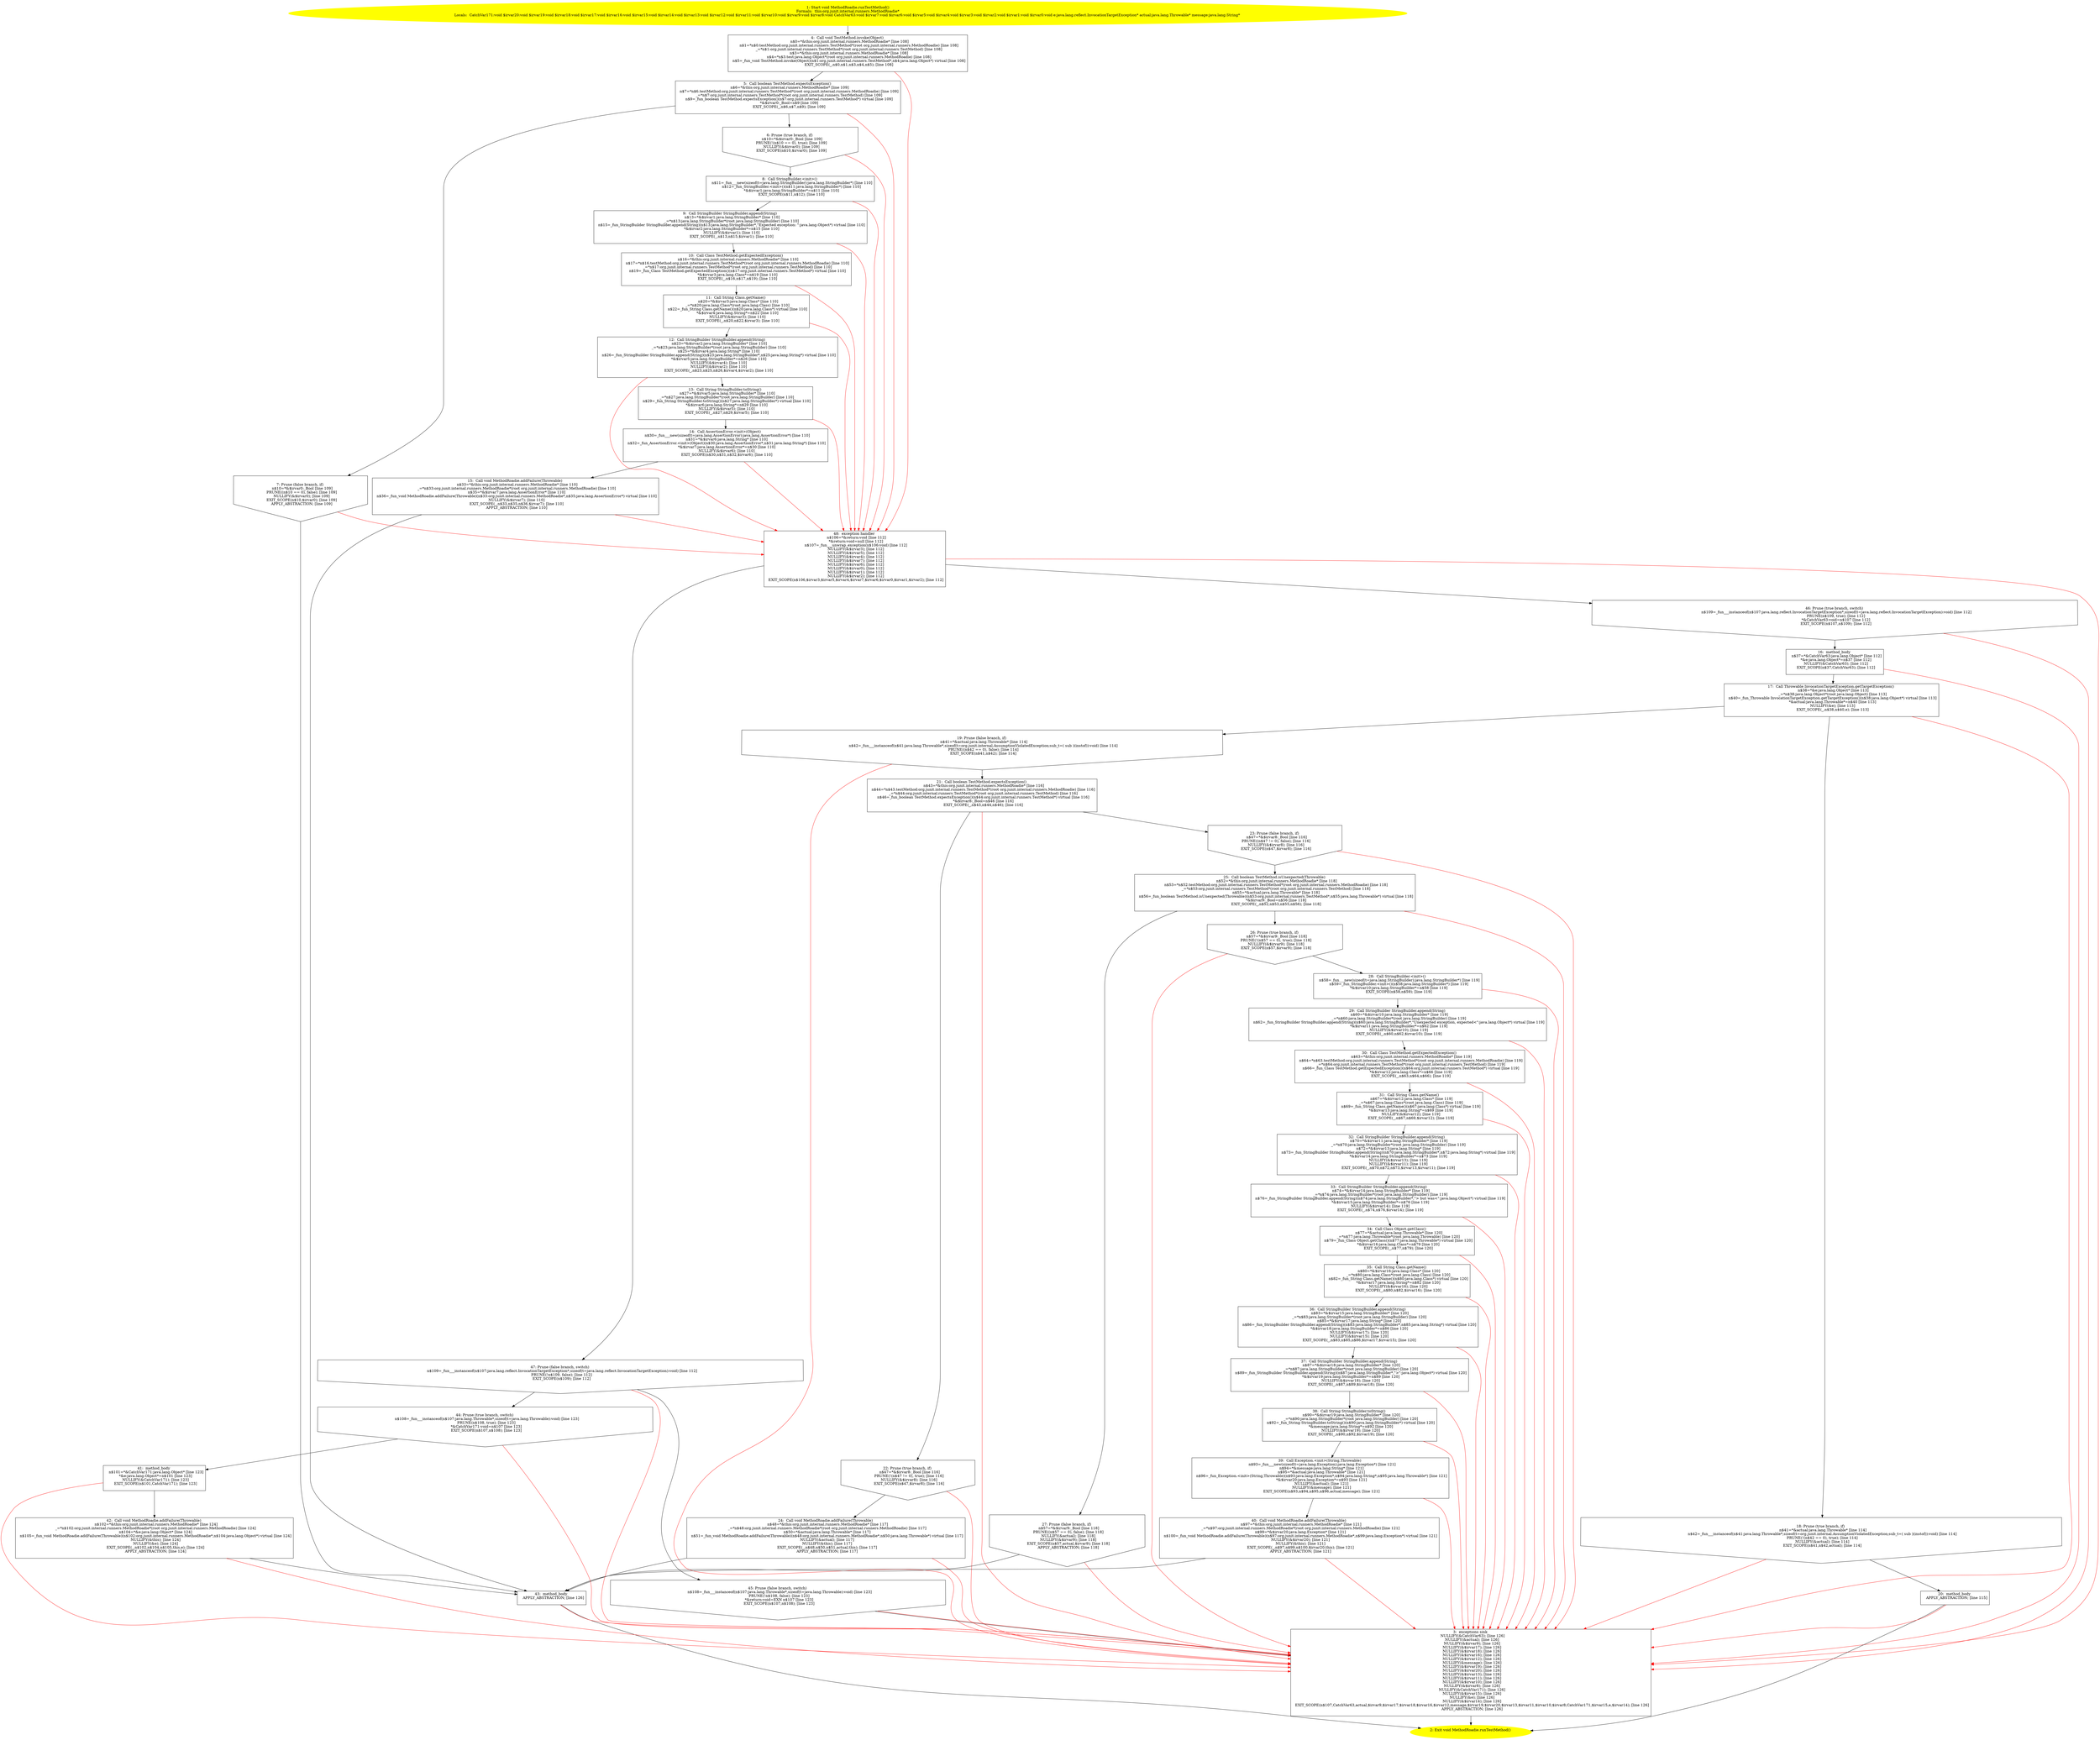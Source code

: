 /* @generated */
digraph cfg {
"org.junit.internal.runners.MethodRoadie.runTestMethod():void.94b6a1172963d8a08d468ac261c253d3_1" [label="1: Start void MethodRoadie.runTestMethod()\nFormals:  this:org.junit.internal.runners.MethodRoadie*\nLocals:  CatchVar171:void $irvar20:void $irvar19:void $irvar18:void $irvar17:void $irvar16:void $irvar15:void $irvar14:void $irvar13:void $irvar12:void $irvar11:void $irvar10:void $irvar9:void $irvar8:void CatchVar63:void $irvar7:void $irvar6:void $irvar5:void $irvar4:void $irvar3:void $irvar2:void $irvar1:void $irvar0:void e:java.lang.reflect.InvocationTargetException* actual:java.lang.Throwable* message:java.lang.String* \n  " color=yellow style=filled]
	

	 "org.junit.internal.runners.MethodRoadie.runTestMethod():void.94b6a1172963d8a08d468ac261c253d3_1" -> "org.junit.internal.runners.MethodRoadie.runTestMethod():void.94b6a1172963d8a08d468ac261c253d3_4" ;
"org.junit.internal.runners.MethodRoadie.runTestMethod():void.94b6a1172963d8a08d468ac261c253d3_2" [label="2: Exit void MethodRoadie.runTestMethod() \n  " color=yellow style=filled]
	

"org.junit.internal.runners.MethodRoadie.runTestMethod():void.94b6a1172963d8a08d468ac261c253d3_3" [label="3:  exceptions sink \n   NULLIFY(&CatchVar63); [line 126]\n  NULLIFY(&actual); [line 126]\n  NULLIFY(&$irvar9); [line 126]\n  NULLIFY(&$irvar17); [line 126]\n  NULLIFY(&$irvar18); [line 126]\n  NULLIFY(&$irvar16); [line 126]\n  NULLIFY(&$irvar12); [line 126]\n  NULLIFY(&message); [line 126]\n  NULLIFY(&$irvar19); [line 126]\n  NULLIFY(&$irvar20); [line 126]\n  NULLIFY(&$irvar13); [line 126]\n  NULLIFY(&$irvar11); [line 126]\n  NULLIFY(&$irvar10); [line 126]\n  NULLIFY(&$irvar8); [line 126]\n  NULLIFY(&CatchVar171); [line 126]\n  NULLIFY(&$irvar15); [line 126]\n  NULLIFY(&e); [line 126]\n  NULLIFY(&$irvar14); [line 126]\n  EXIT_SCOPE(n$107,CatchVar63,actual,$irvar9,$irvar17,$irvar18,$irvar16,$irvar12,message,$irvar19,$irvar20,$irvar13,$irvar11,$irvar10,$irvar8,CatchVar171,$irvar15,e,$irvar14); [line 126]\n  APPLY_ABSTRACTION; [line 126]\n " shape="box"]
	

	 "org.junit.internal.runners.MethodRoadie.runTestMethod():void.94b6a1172963d8a08d468ac261c253d3_3" -> "org.junit.internal.runners.MethodRoadie.runTestMethod():void.94b6a1172963d8a08d468ac261c253d3_2" ;
"org.junit.internal.runners.MethodRoadie.runTestMethod():void.94b6a1172963d8a08d468ac261c253d3_4" [label="4:  Call void TestMethod.invoke(Object) \n   n$0=*&this:org.junit.internal.runners.MethodRoadie* [line 108]\n  n$1=*n$0.testMethod:org.junit.internal.runners.TestMethod*(root org.junit.internal.runners.MethodRoadie) [line 108]\n  _=*n$1:org.junit.internal.runners.TestMethod*(root org.junit.internal.runners.TestMethod) [line 108]\n  n$3=*&this:org.junit.internal.runners.MethodRoadie* [line 108]\n  n$4=*n$3.test:java.lang.Object*(root org.junit.internal.runners.MethodRoadie) [line 108]\n  n$5=_fun_void TestMethod.invoke(Object)(n$1:org.junit.internal.runners.TestMethod*,n$4:java.lang.Object*) virtual [line 108]\n  EXIT_SCOPE(_,n$0,n$1,n$3,n$4,n$5); [line 108]\n " shape="box"]
	

	 "org.junit.internal.runners.MethodRoadie.runTestMethod():void.94b6a1172963d8a08d468ac261c253d3_4" -> "org.junit.internal.runners.MethodRoadie.runTestMethod():void.94b6a1172963d8a08d468ac261c253d3_5" ;
	 "org.junit.internal.runners.MethodRoadie.runTestMethod():void.94b6a1172963d8a08d468ac261c253d3_4" -> "org.junit.internal.runners.MethodRoadie.runTestMethod():void.94b6a1172963d8a08d468ac261c253d3_48" [color="red" ];
"org.junit.internal.runners.MethodRoadie.runTestMethod():void.94b6a1172963d8a08d468ac261c253d3_5" [label="5:  Call boolean TestMethod.expectsException() \n   n$6=*&this:org.junit.internal.runners.MethodRoadie* [line 109]\n  n$7=*n$6.testMethod:org.junit.internal.runners.TestMethod*(root org.junit.internal.runners.MethodRoadie) [line 109]\n  _=*n$7:org.junit.internal.runners.TestMethod*(root org.junit.internal.runners.TestMethod) [line 109]\n  n$9=_fun_boolean TestMethod.expectsException()(n$7:org.junit.internal.runners.TestMethod*) virtual [line 109]\n  *&$irvar0:_Bool=n$9 [line 109]\n  EXIT_SCOPE(_,n$6,n$7,n$9); [line 109]\n " shape="box"]
	

	 "org.junit.internal.runners.MethodRoadie.runTestMethod():void.94b6a1172963d8a08d468ac261c253d3_5" -> "org.junit.internal.runners.MethodRoadie.runTestMethod():void.94b6a1172963d8a08d468ac261c253d3_6" ;
	 "org.junit.internal.runners.MethodRoadie.runTestMethod():void.94b6a1172963d8a08d468ac261c253d3_5" -> "org.junit.internal.runners.MethodRoadie.runTestMethod():void.94b6a1172963d8a08d468ac261c253d3_7" ;
	 "org.junit.internal.runners.MethodRoadie.runTestMethod():void.94b6a1172963d8a08d468ac261c253d3_5" -> "org.junit.internal.runners.MethodRoadie.runTestMethod():void.94b6a1172963d8a08d468ac261c253d3_48" [color="red" ];
"org.junit.internal.runners.MethodRoadie.runTestMethod():void.94b6a1172963d8a08d468ac261c253d3_6" [label="6: Prune (true branch, if) \n   n$10=*&$irvar0:_Bool [line 109]\n  PRUNE(!(n$10 == 0), true); [line 109]\n  NULLIFY(&$irvar0); [line 109]\n  EXIT_SCOPE(n$10,$irvar0); [line 109]\n " shape="invhouse"]
	

	 "org.junit.internal.runners.MethodRoadie.runTestMethod():void.94b6a1172963d8a08d468ac261c253d3_6" -> "org.junit.internal.runners.MethodRoadie.runTestMethod():void.94b6a1172963d8a08d468ac261c253d3_8" ;
	 "org.junit.internal.runners.MethodRoadie.runTestMethod():void.94b6a1172963d8a08d468ac261c253d3_6" -> "org.junit.internal.runners.MethodRoadie.runTestMethod():void.94b6a1172963d8a08d468ac261c253d3_48" [color="red" ];
"org.junit.internal.runners.MethodRoadie.runTestMethod():void.94b6a1172963d8a08d468ac261c253d3_7" [label="7: Prune (false branch, if) \n   n$10=*&$irvar0:_Bool [line 109]\n  PRUNE((n$10 == 0), false); [line 109]\n  NULLIFY(&$irvar0); [line 109]\n  EXIT_SCOPE(n$10,$irvar0); [line 109]\n  APPLY_ABSTRACTION; [line 109]\n " shape="invhouse"]
	

	 "org.junit.internal.runners.MethodRoadie.runTestMethod():void.94b6a1172963d8a08d468ac261c253d3_7" -> "org.junit.internal.runners.MethodRoadie.runTestMethod():void.94b6a1172963d8a08d468ac261c253d3_43" ;
	 "org.junit.internal.runners.MethodRoadie.runTestMethod():void.94b6a1172963d8a08d468ac261c253d3_7" -> "org.junit.internal.runners.MethodRoadie.runTestMethod():void.94b6a1172963d8a08d468ac261c253d3_48" [color="red" ];
"org.junit.internal.runners.MethodRoadie.runTestMethod():void.94b6a1172963d8a08d468ac261c253d3_8" [label="8:  Call StringBuilder.<init>() \n   n$11=_fun___new(sizeof(t=java.lang.StringBuilder):java.lang.StringBuilder*) [line 110]\n  n$12=_fun_StringBuilder.<init>()(n$11:java.lang.StringBuilder*) [line 110]\n  *&$irvar1:java.lang.StringBuilder*=n$11 [line 110]\n  EXIT_SCOPE(n$11,n$12); [line 110]\n " shape="box"]
	

	 "org.junit.internal.runners.MethodRoadie.runTestMethod():void.94b6a1172963d8a08d468ac261c253d3_8" -> "org.junit.internal.runners.MethodRoadie.runTestMethod():void.94b6a1172963d8a08d468ac261c253d3_9" ;
	 "org.junit.internal.runners.MethodRoadie.runTestMethod():void.94b6a1172963d8a08d468ac261c253d3_8" -> "org.junit.internal.runners.MethodRoadie.runTestMethod():void.94b6a1172963d8a08d468ac261c253d3_48" [color="red" ];
"org.junit.internal.runners.MethodRoadie.runTestMethod():void.94b6a1172963d8a08d468ac261c253d3_9" [label="9:  Call StringBuilder StringBuilder.append(String) \n   n$13=*&$irvar1:java.lang.StringBuilder* [line 110]\n  _=*n$13:java.lang.StringBuilder*(root java.lang.StringBuilder) [line 110]\n  n$15=_fun_StringBuilder StringBuilder.append(String)(n$13:java.lang.StringBuilder*,\"Expected exception: \":java.lang.Object*) virtual [line 110]\n  *&$irvar2:java.lang.StringBuilder*=n$15 [line 110]\n  NULLIFY(&$irvar1); [line 110]\n  EXIT_SCOPE(_,n$13,n$15,$irvar1); [line 110]\n " shape="box"]
	

	 "org.junit.internal.runners.MethodRoadie.runTestMethod():void.94b6a1172963d8a08d468ac261c253d3_9" -> "org.junit.internal.runners.MethodRoadie.runTestMethod():void.94b6a1172963d8a08d468ac261c253d3_10" ;
	 "org.junit.internal.runners.MethodRoadie.runTestMethod():void.94b6a1172963d8a08d468ac261c253d3_9" -> "org.junit.internal.runners.MethodRoadie.runTestMethod():void.94b6a1172963d8a08d468ac261c253d3_48" [color="red" ];
"org.junit.internal.runners.MethodRoadie.runTestMethod():void.94b6a1172963d8a08d468ac261c253d3_10" [label="10:  Call Class TestMethod.getExpectedException() \n   n$16=*&this:org.junit.internal.runners.MethodRoadie* [line 110]\n  n$17=*n$16.testMethod:org.junit.internal.runners.TestMethod*(root org.junit.internal.runners.MethodRoadie) [line 110]\n  _=*n$17:org.junit.internal.runners.TestMethod*(root org.junit.internal.runners.TestMethod) [line 110]\n  n$19=_fun_Class TestMethod.getExpectedException()(n$17:org.junit.internal.runners.TestMethod*) virtual [line 110]\n  *&$irvar3:java.lang.Class*=n$19 [line 110]\n  EXIT_SCOPE(_,n$16,n$17,n$19); [line 110]\n " shape="box"]
	

	 "org.junit.internal.runners.MethodRoadie.runTestMethod():void.94b6a1172963d8a08d468ac261c253d3_10" -> "org.junit.internal.runners.MethodRoadie.runTestMethod():void.94b6a1172963d8a08d468ac261c253d3_11" ;
	 "org.junit.internal.runners.MethodRoadie.runTestMethod():void.94b6a1172963d8a08d468ac261c253d3_10" -> "org.junit.internal.runners.MethodRoadie.runTestMethod():void.94b6a1172963d8a08d468ac261c253d3_48" [color="red" ];
"org.junit.internal.runners.MethodRoadie.runTestMethod():void.94b6a1172963d8a08d468ac261c253d3_11" [label="11:  Call String Class.getName() \n   n$20=*&$irvar3:java.lang.Class* [line 110]\n  _=*n$20:java.lang.Class*(root java.lang.Class) [line 110]\n  n$22=_fun_String Class.getName()(n$20:java.lang.Class*) virtual [line 110]\n  *&$irvar4:java.lang.String*=n$22 [line 110]\n  NULLIFY(&$irvar3); [line 110]\n  EXIT_SCOPE(_,n$20,n$22,$irvar3); [line 110]\n " shape="box"]
	

	 "org.junit.internal.runners.MethodRoadie.runTestMethod():void.94b6a1172963d8a08d468ac261c253d3_11" -> "org.junit.internal.runners.MethodRoadie.runTestMethod():void.94b6a1172963d8a08d468ac261c253d3_12" ;
	 "org.junit.internal.runners.MethodRoadie.runTestMethod():void.94b6a1172963d8a08d468ac261c253d3_11" -> "org.junit.internal.runners.MethodRoadie.runTestMethod():void.94b6a1172963d8a08d468ac261c253d3_48" [color="red" ];
"org.junit.internal.runners.MethodRoadie.runTestMethod():void.94b6a1172963d8a08d468ac261c253d3_12" [label="12:  Call StringBuilder StringBuilder.append(String) \n   n$23=*&$irvar2:java.lang.StringBuilder* [line 110]\n  _=*n$23:java.lang.StringBuilder*(root java.lang.StringBuilder) [line 110]\n  n$25=*&$irvar4:java.lang.String* [line 110]\n  n$26=_fun_StringBuilder StringBuilder.append(String)(n$23:java.lang.StringBuilder*,n$25:java.lang.String*) virtual [line 110]\n  *&$irvar5:java.lang.StringBuilder*=n$26 [line 110]\n  NULLIFY(&$irvar4); [line 110]\n  NULLIFY(&$irvar2); [line 110]\n  EXIT_SCOPE(_,n$23,n$25,n$26,$irvar4,$irvar2); [line 110]\n " shape="box"]
	

	 "org.junit.internal.runners.MethodRoadie.runTestMethod():void.94b6a1172963d8a08d468ac261c253d3_12" -> "org.junit.internal.runners.MethodRoadie.runTestMethod():void.94b6a1172963d8a08d468ac261c253d3_13" ;
	 "org.junit.internal.runners.MethodRoadie.runTestMethod():void.94b6a1172963d8a08d468ac261c253d3_12" -> "org.junit.internal.runners.MethodRoadie.runTestMethod():void.94b6a1172963d8a08d468ac261c253d3_48" [color="red" ];
"org.junit.internal.runners.MethodRoadie.runTestMethod():void.94b6a1172963d8a08d468ac261c253d3_13" [label="13:  Call String StringBuilder.toString() \n   n$27=*&$irvar5:java.lang.StringBuilder* [line 110]\n  _=*n$27:java.lang.StringBuilder*(root java.lang.StringBuilder) [line 110]\n  n$29=_fun_String StringBuilder.toString()(n$27:java.lang.StringBuilder*) virtual [line 110]\n  *&$irvar6:java.lang.String*=n$29 [line 110]\n  NULLIFY(&$irvar5); [line 110]\n  EXIT_SCOPE(_,n$27,n$29,$irvar5); [line 110]\n " shape="box"]
	

	 "org.junit.internal.runners.MethodRoadie.runTestMethod():void.94b6a1172963d8a08d468ac261c253d3_13" -> "org.junit.internal.runners.MethodRoadie.runTestMethod():void.94b6a1172963d8a08d468ac261c253d3_14" ;
	 "org.junit.internal.runners.MethodRoadie.runTestMethod():void.94b6a1172963d8a08d468ac261c253d3_13" -> "org.junit.internal.runners.MethodRoadie.runTestMethod():void.94b6a1172963d8a08d468ac261c253d3_48" [color="red" ];
"org.junit.internal.runners.MethodRoadie.runTestMethod():void.94b6a1172963d8a08d468ac261c253d3_14" [label="14:  Call AssertionError.<init>(Object) \n   n$30=_fun___new(sizeof(t=java.lang.AssertionError):java.lang.AssertionError*) [line 110]\n  n$31=*&$irvar6:java.lang.String* [line 110]\n  n$32=_fun_AssertionError.<init>(Object)(n$30:java.lang.AssertionError*,n$31:java.lang.String*) [line 110]\n  *&$irvar7:java.lang.AssertionError*=n$30 [line 110]\n  NULLIFY(&$irvar6); [line 110]\n  EXIT_SCOPE(n$30,n$31,n$32,$irvar6); [line 110]\n " shape="box"]
	

	 "org.junit.internal.runners.MethodRoadie.runTestMethod():void.94b6a1172963d8a08d468ac261c253d3_14" -> "org.junit.internal.runners.MethodRoadie.runTestMethod():void.94b6a1172963d8a08d468ac261c253d3_15" ;
	 "org.junit.internal.runners.MethodRoadie.runTestMethod():void.94b6a1172963d8a08d468ac261c253d3_14" -> "org.junit.internal.runners.MethodRoadie.runTestMethod():void.94b6a1172963d8a08d468ac261c253d3_48" [color="red" ];
"org.junit.internal.runners.MethodRoadie.runTestMethod():void.94b6a1172963d8a08d468ac261c253d3_15" [label="15:  Call void MethodRoadie.addFailure(Throwable) \n   n$33=*&this:org.junit.internal.runners.MethodRoadie* [line 110]\n  _=*n$33:org.junit.internal.runners.MethodRoadie*(root org.junit.internal.runners.MethodRoadie) [line 110]\n  n$35=*&$irvar7:java.lang.AssertionError* [line 110]\n  n$36=_fun_void MethodRoadie.addFailure(Throwable)(n$33:org.junit.internal.runners.MethodRoadie*,n$35:java.lang.AssertionError*) virtual [line 110]\n  NULLIFY(&$irvar7); [line 110]\n  EXIT_SCOPE(_,n$33,n$35,n$36,$irvar7); [line 110]\n  APPLY_ABSTRACTION; [line 110]\n " shape="box"]
	

	 "org.junit.internal.runners.MethodRoadie.runTestMethod():void.94b6a1172963d8a08d468ac261c253d3_15" -> "org.junit.internal.runners.MethodRoadie.runTestMethod():void.94b6a1172963d8a08d468ac261c253d3_43" ;
	 "org.junit.internal.runners.MethodRoadie.runTestMethod():void.94b6a1172963d8a08d468ac261c253d3_15" -> "org.junit.internal.runners.MethodRoadie.runTestMethod():void.94b6a1172963d8a08d468ac261c253d3_48" [color="red" ];
"org.junit.internal.runners.MethodRoadie.runTestMethod():void.94b6a1172963d8a08d468ac261c253d3_16" [label="16:  method_body \n   n$37=*&CatchVar63:java.lang.Object* [line 112]\n  *&e:java.lang.Object*=n$37 [line 112]\n  NULLIFY(&CatchVar63); [line 112]\n  EXIT_SCOPE(n$37,CatchVar63); [line 112]\n " shape="box"]
	

	 "org.junit.internal.runners.MethodRoadie.runTestMethod():void.94b6a1172963d8a08d468ac261c253d3_16" -> "org.junit.internal.runners.MethodRoadie.runTestMethod():void.94b6a1172963d8a08d468ac261c253d3_17" ;
	 "org.junit.internal.runners.MethodRoadie.runTestMethod():void.94b6a1172963d8a08d468ac261c253d3_16" -> "org.junit.internal.runners.MethodRoadie.runTestMethod():void.94b6a1172963d8a08d468ac261c253d3_3" [color="red" ];
"org.junit.internal.runners.MethodRoadie.runTestMethod():void.94b6a1172963d8a08d468ac261c253d3_17" [label="17:  Call Throwable InvocationTargetException.getTargetException() \n   n$38=*&e:java.lang.Object* [line 113]\n  _=*n$38:java.lang.Object*(root java.lang.Object) [line 113]\n  n$40=_fun_Throwable InvocationTargetException.getTargetException()(n$38:java.lang.Object*) virtual [line 113]\n  *&actual:java.lang.Throwable*=n$40 [line 113]\n  NULLIFY(&e); [line 113]\n  EXIT_SCOPE(_,n$38,n$40,e); [line 113]\n " shape="box"]
	

	 "org.junit.internal.runners.MethodRoadie.runTestMethod():void.94b6a1172963d8a08d468ac261c253d3_17" -> "org.junit.internal.runners.MethodRoadie.runTestMethod():void.94b6a1172963d8a08d468ac261c253d3_18" ;
	 "org.junit.internal.runners.MethodRoadie.runTestMethod():void.94b6a1172963d8a08d468ac261c253d3_17" -> "org.junit.internal.runners.MethodRoadie.runTestMethod():void.94b6a1172963d8a08d468ac261c253d3_19" ;
	 "org.junit.internal.runners.MethodRoadie.runTestMethod():void.94b6a1172963d8a08d468ac261c253d3_17" -> "org.junit.internal.runners.MethodRoadie.runTestMethod():void.94b6a1172963d8a08d468ac261c253d3_3" [color="red" ];
"org.junit.internal.runners.MethodRoadie.runTestMethod():void.94b6a1172963d8a08d468ac261c253d3_18" [label="18: Prune (true branch, if) \n   n$41=*&actual:java.lang.Throwable* [line 114]\n  n$42=_fun___instanceof(n$41:java.lang.Throwable*,sizeof(t=org.junit.internal.AssumptionViolatedException;sub_t=( sub )(instof)):void) [line 114]\n  PRUNE(!(n$42 == 0), true); [line 114]\n  NULLIFY(&actual); [line 114]\n  EXIT_SCOPE(n$41,n$42,actual); [line 114]\n " shape="invhouse"]
	

	 "org.junit.internal.runners.MethodRoadie.runTestMethod():void.94b6a1172963d8a08d468ac261c253d3_18" -> "org.junit.internal.runners.MethodRoadie.runTestMethod():void.94b6a1172963d8a08d468ac261c253d3_20" ;
	 "org.junit.internal.runners.MethodRoadie.runTestMethod():void.94b6a1172963d8a08d468ac261c253d3_18" -> "org.junit.internal.runners.MethodRoadie.runTestMethod():void.94b6a1172963d8a08d468ac261c253d3_3" [color="red" ];
"org.junit.internal.runners.MethodRoadie.runTestMethod():void.94b6a1172963d8a08d468ac261c253d3_19" [label="19: Prune (false branch, if) \n   n$41=*&actual:java.lang.Throwable* [line 114]\n  n$42=_fun___instanceof(n$41:java.lang.Throwable*,sizeof(t=org.junit.internal.AssumptionViolatedException;sub_t=( sub )(instof)):void) [line 114]\n  PRUNE((n$42 == 0), false); [line 114]\n  EXIT_SCOPE(n$41,n$42); [line 114]\n " shape="invhouse"]
	

	 "org.junit.internal.runners.MethodRoadie.runTestMethod():void.94b6a1172963d8a08d468ac261c253d3_19" -> "org.junit.internal.runners.MethodRoadie.runTestMethod():void.94b6a1172963d8a08d468ac261c253d3_21" ;
	 "org.junit.internal.runners.MethodRoadie.runTestMethod():void.94b6a1172963d8a08d468ac261c253d3_19" -> "org.junit.internal.runners.MethodRoadie.runTestMethod():void.94b6a1172963d8a08d468ac261c253d3_3" [color="red" ];
"org.junit.internal.runners.MethodRoadie.runTestMethod():void.94b6a1172963d8a08d468ac261c253d3_20" [label="20:  method_body \n   APPLY_ABSTRACTION; [line 115]\n " shape="box"]
	

	 "org.junit.internal.runners.MethodRoadie.runTestMethod():void.94b6a1172963d8a08d468ac261c253d3_20" -> "org.junit.internal.runners.MethodRoadie.runTestMethod():void.94b6a1172963d8a08d468ac261c253d3_2" ;
	 "org.junit.internal.runners.MethodRoadie.runTestMethod():void.94b6a1172963d8a08d468ac261c253d3_20" -> "org.junit.internal.runners.MethodRoadie.runTestMethod():void.94b6a1172963d8a08d468ac261c253d3_3" [color="red" ];
"org.junit.internal.runners.MethodRoadie.runTestMethod():void.94b6a1172963d8a08d468ac261c253d3_21" [label="21:  Call boolean TestMethod.expectsException() \n   n$43=*&this:org.junit.internal.runners.MethodRoadie* [line 116]\n  n$44=*n$43.testMethod:org.junit.internal.runners.TestMethod*(root org.junit.internal.runners.MethodRoadie) [line 116]\n  _=*n$44:org.junit.internal.runners.TestMethod*(root org.junit.internal.runners.TestMethod) [line 116]\n  n$46=_fun_boolean TestMethod.expectsException()(n$44:org.junit.internal.runners.TestMethod*) virtual [line 116]\n  *&$irvar8:_Bool=n$46 [line 116]\n  EXIT_SCOPE(_,n$43,n$44,n$46); [line 116]\n " shape="box"]
	

	 "org.junit.internal.runners.MethodRoadie.runTestMethod():void.94b6a1172963d8a08d468ac261c253d3_21" -> "org.junit.internal.runners.MethodRoadie.runTestMethod():void.94b6a1172963d8a08d468ac261c253d3_22" ;
	 "org.junit.internal.runners.MethodRoadie.runTestMethod():void.94b6a1172963d8a08d468ac261c253d3_21" -> "org.junit.internal.runners.MethodRoadie.runTestMethod():void.94b6a1172963d8a08d468ac261c253d3_23" ;
	 "org.junit.internal.runners.MethodRoadie.runTestMethod():void.94b6a1172963d8a08d468ac261c253d3_21" -> "org.junit.internal.runners.MethodRoadie.runTestMethod():void.94b6a1172963d8a08d468ac261c253d3_3" [color="red" ];
"org.junit.internal.runners.MethodRoadie.runTestMethod():void.94b6a1172963d8a08d468ac261c253d3_22" [label="22: Prune (true branch, if) \n   n$47=*&$irvar8:_Bool [line 116]\n  PRUNE(!(n$47 != 0), true); [line 116]\n  NULLIFY(&$irvar8); [line 116]\n  EXIT_SCOPE(n$47,$irvar8); [line 116]\n " shape="invhouse"]
	

	 "org.junit.internal.runners.MethodRoadie.runTestMethod():void.94b6a1172963d8a08d468ac261c253d3_22" -> "org.junit.internal.runners.MethodRoadie.runTestMethod():void.94b6a1172963d8a08d468ac261c253d3_24" ;
	 "org.junit.internal.runners.MethodRoadie.runTestMethod():void.94b6a1172963d8a08d468ac261c253d3_22" -> "org.junit.internal.runners.MethodRoadie.runTestMethod():void.94b6a1172963d8a08d468ac261c253d3_3" [color="red" ];
"org.junit.internal.runners.MethodRoadie.runTestMethod():void.94b6a1172963d8a08d468ac261c253d3_23" [label="23: Prune (false branch, if) \n   n$47=*&$irvar8:_Bool [line 116]\n  PRUNE((n$47 != 0), false); [line 116]\n  NULLIFY(&$irvar8); [line 116]\n  EXIT_SCOPE(n$47,$irvar8); [line 116]\n " shape="invhouse"]
	

	 "org.junit.internal.runners.MethodRoadie.runTestMethod():void.94b6a1172963d8a08d468ac261c253d3_23" -> "org.junit.internal.runners.MethodRoadie.runTestMethod():void.94b6a1172963d8a08d468ac261c253d3_25" ;
	 "org.junit.internal.runners.MethodRoadie.runTestMethod():void.94b6a1172963d8a08d468ac261c253d3_23" -> "org.junit.internal.runners.MethodRoadie.runTestMethod():void.94b6a1172963d8a08d468ac261c253d3_3" [color="red" ];
"org.junit.internal.runners.MethodRoadie.runTestMethod():void.94b6a1172963d8a08d468ac261c253d3_24" [label="24:  Call void MethodRoadie.addFailure(Throwable) \n   n$48=*&this:org.junit.internal.runners.MethodRoadie* [line 117]\n  _=*n$48:org.junit.internal.runners.MethodRoadie*(root org.junit.internal.runners.MethodRoadie) [line 117]\n  n$50=*&actual:java.lang.Throwable* [line 117]\n  n$51=_fun_void MethodRoadie.addFailure(Throwable)(n$48:org.junit.internal.runners.MethodRoadie*,n$50:java.lang.Throwable*) virtual [line 117]\n  NULLIFY(&actual); [line 117]\n  NULLIFY(&this); [line 117]\n  EXIT_SCOPE(_,n$48,n$50,n$51,actual,this); [line 117]\n  APPLY_ABSTRACTION; [line 117]\n " shape="box"]
	

	 "org.junit.internal.runners.MethodRoadie.runTestMethod():void.94b6a1172963d8a08d468ac261c253d3_24" -> "org.junit.internal.runners.MethodRoadie.runTestMethod():void.94b6a1172963d8a08d468ac261c253d3_43" ;
	 "org.junit.internal.runners.MethodRoadie.runTestMethod():void.94b6a1172963d8a08d468ac261c253d3_24" -> "org.junit.internal.runners.MethodRoadie.runTestMethod():void.94b6a1172963d8a08d468ac261c253d3_3" [color="red" ];
"org.junit.internal.runners.MethodRoadie.runTestMethod():void.94b6a1172963d8a08d468ac261c253d3_25" [label="25:  Call boolean TestMethod.isUnexpected(Throwable) \n   n$52=*&this:org.junit.internal.runners.MethodRoadie* [line 118]\n  n$53=*n$52.testMethod:org.junit.internal.runners.TestMethod*(root org.junit.internal.runners.MethodRoadie) [line 118]\n  _=*n$53:org.junit.internal.runners.TestMethod*(root org.junit.internal.runners.TestMethod) [line 118]\n  n$55=*&actual:java.lang.Throwable* [line 118]\n  n$56=_fun_boolean TestMethod.isUnexpected(Throwable)(n$53:org.junit.internal.runners.TestMethod*,n$55:java.lang.Throwable*) virtual [line 118]\n  *&$irvar9:_Bool=n$56 [line 118]\n  EXIT_SCOPE(_,n$52,n$53,n$55,n$56); [line 118]\n " shape="box"]
	

	 "org.junit.internal.runners.MethodRoadie.runTestMethod():void.94b6a1172963d8a08d468ac261c253d3_25" -> "org.junit.internal.runners.MethodRoadie.runTestMethod():void.94b6a1172963d8a08d468ac261c253d3_26" ;
	 "org.junit.internal.runners.MethodRoadie.runTestMethod():void.94b6a1172963d8a08d468ac261c253d3_25" -> "org.junit.internal.runners.MethodRoadie.runTestMethod():void.94b6a1172963d8a08d468ac261c253d3_27" ;
	 "org.junit.internal.runners.MethodRoadie.runTestMethod():void.94b6a1172963d8a08d468ac261c253d3_25" -> "org.junit.internal.runners.MethodRoadie.runTestMethod():void.94b6a1172963d8a08d468ac261c253d3_3" [color="red" ];
"org.junit.internal.runners.MethodRoadie.runTestMethod():void.94b6a1172963d8a08d468ac261c253d3_26" [label="26: Prune (true branch, if) \n   n$57=*&$irvar9:_Bool [line 118]\n  PRUNE(!(n$57 == 0), true); [line 118]\n  NULLIFY(&$irvar9); [line 118]\n  EXIT_SCOPE(n$57,$irvar9); [line 118]\n " shape="invhouse"]
	

	 "org.junit.internal.runners.MethodRoadie.runTestMethod():void.94b6a1172963d8a08d468ac261c253d3_26" -> "org.junit.internal.runners.MethodRoadie.runTestMethod():void.94b6a1172963d8a08d468ac261c253d3_28" ;
	 "org.junit.internal.runners.MethodRoadie.runTestMethod():void.94b6a1172963d8a08d468ac261c253d3_26" -> "org.junit.internal.runners.MethodRoadie.runTestMethod():void.94b6a1172963d8a08d468ac261c253d3_3" [color="red" ];
"org.junit.internal.runners.MethodRoadie.runTestMethod():void.94b6a1172963d8a08d468ac261c253d3_27" [label="27: Prune (false branch, if) \n   n$57=*&$irvar9:_Bool [line 118]\n  PRUNE((n$57 == 0), false); [line 118]\n  NULLIFY(&actual); [line 118]\n  NULLIFY(&$irvar9); [line 118]\n  EXIT_SCOPE(n$57,actual,$irvar9); [line 118]\n  APPLY_ABSTRACTION; [line 118]\n " shape="invhouse"]
	

	 "org.junit.internal.runners.MethodRoadie.runTestMethod():void.94b6a1172963d8a08d468ac261c253d3_27" -> "org.junit.internal.runners.MethodRoadie.runTestMethod():void.94b6a1172963d8a08d468ac261c253d3_43" ;
	 "org.junit.internal.runners.MethodRoadie.runTestMethod():void.94b6a1172963d8a08d468ac261c253d3_27" -> "org.junit.internal.runners.MethodRoadie.runTestMethod():void.94b6a1172963d8a08d468ac261c253d3_3" [color="red" ];
"org.junit.internal.runners.MethodRoadie.runTestMethod():void.94b6a1172963d8a08d468ac261c253d3_28" [label="28:  Call StringBuilder.<init>() \n   n$58=_fun___new(sizeof(t=java.lang.StringBuilder):java.lang.StringBuilder*) [line 119]\n  n$59=_fun_StringBuilder.<init>()(n$58:java.lang.StringBuilder*) [line 119]\n  *&$irvar10:java.lang.StringBuilder*=n$58 [line 119]\n  EXIT_SCOPE(n$58,n$59); [line 119]\n " shape="box"]
	

	 "org.junit.internal.runners.MethodRoadie.runTestMethod():void.94b6a1172963d8a08d468ac261c253d3_28" -> "org.junit.internal.runners.MethodRoadie.runTestMethod():void.94b6a1172963d8a08d468ac261c253d3_29" ;
	 "org.junit.internal.runners.MethodRoadie.runTestMethod():void.94b6a1172963d8a08d468ac261c253d3_28" -> "org.junit.internal.runners.MethodRoadie.runTestMethod():void.94b6a1172963d8a08d468ac261c253d3_3" [color="red" ];
"org.junit.internal.runners.MethodRoadie.runTestMethod():void.94b6a1172963d8a08d468ac261c253d3_29" [label="29:  Call StringBuilder StringBuilder.append(String) \n   n$60=*&$irvar10:java.lang.StringBuilder* [line 119]\n  _=*n$60:java.lang.StringBuilder*(root java.lang.StringBuilder) [line 119]\n  n$62=_fun_StringBuilder StringBuilder.append(String)(n$60:java.lang.StringBuilder*,\"Unexpected exception, expected<\":java.lang.Object*) virtual [line 119]\n  *&$irvar11:java.lang.StringBuilder*=n$62 [line 119]\n  NULLIFY(&$irvar10); [line 119]\n  EXIT_SCOPE(_,n$60,n$62,$irvar10); [line 119]\n " shape="box"]
	

	 "org.junit.internal.runners.MethodRoadie.runTestMethod():void.94b6a1172963d8a08d468ac261c253d3_29" -> "org.junit.internal.runners.MethodRoadie.runTestMethod():void.94b6a1172963d8a08d468ac261c253d3_30" ;
	 "org.junit.internal.runners.MethodRoadie.runTestMethod():void.94b6a1172963d8a08d468ac261c253d3_29" -> "org.junit.internal.runners.MethodRoadie.runTestMethod():void.94b6a1172963d8a08d468ac261c253d3_3" [color="red" ];
"org.junit.internal.runners.MethodRoadie.runTestMethod():void.94b6a1172963d8a08d468ac261c253d3_30" [label="30:  Call Class TestMethod.getExpectedException() \n   n$63=*&this:org.junit.internal.runners.MethodRoadie* [line 119]\n  n$64=*n$63.testMethod:org.junit.internal.runners.TestMethod*(root org.junit.internal.runners.MethodRoadie) [line 119]\n  _=*n$64:org.junit.internal.runners.TestMethod*(root org.junit.internal.runners.TestMethod) [line 119]\n  n$66=_fun_Class TestMethod.getExpectedException()(n$64:org.junit.internal.runners.TestMethod*) virtual [line 119]\n  *&$irvar12:java.lang.Class*=n$66 [line 119]\n  EXIT_SCOPE(_,n$63,n$64,n$66); [line 119]\n " shape="box"]
	

	 "org.junit.internal.runners.MethodRoadie.runTestMethod():void.94b6a1172963d8a08d468ac261c253d3_30" -> "org.junit.internal.runners.MethodRoadie.runTestMethod():void.94b6a1172963d8a08d468ac261c253d3_31" ;
	 "org.junit.internal.runners.MethodRoadie.runTestMethod():void.94b6a1172963d8a08d468ac261c253d3_30" -> "org.junit.internal.runners.MethodRoadie.runTestMethod():void.94b6a1172963d8a08d468ac261c253d3_3" [color="red" ];
"org.junit.internal.runners.MethodRoadie.runTestMethod():void.94b6a1172963d8a08d468ac261c253d3_31" [label="31:  Call String Class.getName() \n   n$67=*&$irvar12:java.lang.Class* [line 119]\n  _=*n$67:java.lang.Class*(root java.lang.Class) [line 119]\n  n$69=_fun_String Class.getName()(n$67:java.lang.Class*) virtual [line 119]\n  *&$irvar13:java.lang.String*=n$69 [line 119]\n  NULLIFY(&$irvar12); [line 119]\n  EXIT_SCOPE(_,n$67,n$69,$irvar12); [line 119]\n " shape="box"]
	

	 "org.junit.internal.runners.MethodRoadie.runTestMethod():void.94b6a1172963d8a08d468ac261c253d3_31" -> "org.junit.internal.runners.MethodRoadie.runTestMethod():void.94b6a1172963d8a08d468ac261c253d3_32" ;
	 "org.junit.internal.runners.MethodRoadie.runTestMethod():void.94b6a1172963d8a08d468ac261c253d3_31" -> "org.junit.internal.runners.MethodRoadie.runTestMethod():void.94b6a1172963d8a08d468ac261c253d3_3" [color="red" ];
"org.junit.internal.runners.MethodRoadie.runTestMethod():void.94b6a1172963d8a08d468ac261c253d3_32" [label="32:  Call StringBuilder StringBuilder.append(String) \n   n$70=*&$irvar11:java.lang.StringBuilder* [line 119]\n  _=*n$70:java.lang.StringBuilder*(root java.lang.StringBuilder) [line 119]\n  n$72=*&$irvar13:java.lang.String* [line 119]\n  n$73=_fun_StringBuilder StringBuilder.append(String)(n$70:java.lang.StringBuilder*,n$72:java.lang.String*) virtual [line 119]\n  *&$irvar14:java.lang.StringBuilder*=n$73 [line 119]\n  NULLIFY(&$irvar13); [line 119]\n  NULLIFY(&$irvar11); [line 119]\n  EXIT_SCOPE(_,n$70,n$72,n$73,$irvar13,$irvar11); [line 119]\n " shape="box"]
	

	 "org.junit.internal.runners.MethodRoadie.runTestMethod():void.94b6a1172963d8a08d468ac261c253d3_32" -> "org.junit.internal.runners.MethodRoadie.runTestMethod():void.94b6a1172963d8a08d468ac261c253d3_33" ;
	 "org.junit.internal.runners.MethodRoadie.runTestMethod():void.94b6a1172963d8a08d468ac261c253d3_32" -> "org.junit.internal.runners.MethodRoadie.runTestMethod():void.94b6a1172963d8a08d468ac261c253d3_3" [color="red" ];
"org.junit.internal.runners.MethodRoadie.runTestMethod():void.94b6a1172963d8a08d468ac261c253d3_33" [label="33:  Call StringBuilder StringBuilder.append(String) \n   n$74=*&$irvar14:java.lang.StringBuilder* [line 119]\n  _=*n$74:java.lang.StringBuilder*(root java.lang.StringBuilder) [line 119]\n  n$76=_fun_StringBuilder StringBuilder.append(String)(n$74:java.lang.StringBuilder*,\"> but was<\":java.lang.Object*) virtual [line 119]\n  *&$irvar15:java.lang.StringBuilder*=n$76 [line 119]\n  NULLIFY(&$irvar14); [line 119]\n  EXIT_SCOPE(_,n$74,n$76,$irvar14); [line 119]\n " shape="box"]
	

	 "org.junit.internal.runners.MethodRoadie.runTestMethod():void.94b6a1172963d8a08d468ac261c253d3_33" -> "org.junit.internal.runners.MethodRoadie.runTestMethod():void.94b6a1172963d8a08d468ac261c253d3_34" ;
	 "org.junit.internal.runners.MethodRoadie.runTestMethod():void.94b6a1172963d8a08d468ac261c253d3_33" -> "org.junit.internal.runners.MethodRoadie.runTestMethod():void.94b6a1172963d8a08d468ac261c253d3_3" [color="red" ];
"org.junit.internal.runners.MethodRoadie.runTestMethod():void.94b6a1172963d8a08d468ac261c253d3_34" [label="34:  Call Class Object.getClass() \n   n$77=*&actual:java.lang.Throwable* [line 120]\n  _=*n$77:java.lang.Throwable*(root java.lang.Throwable) [line 120]\n  n$79=_fun_Class Object.getClass()(n$77:java.lang.Throwable*) virtual [line 120]\n  *&$irvar16:java.lang.Class*=n$79 [line 120]\n  EXIT_SCOPE(_,n$77,n$79); [line 120]\n " shape="box"]
	

	 "org.junit.internal.runners.MethodRoadie.runTestMethod():void.94b6a1172963d8a08d468ac261c253d3_34" -> "org.junit.internal.runners.MethodRoadie.runTestMethod():void.94b6a1172963d8a08d468ac261c253d3_35" ;
	 "org.junit.internal.runners.MethodRoadie.runTestMethod():void.94b6a1172963d8a08d468ac261c253d3_34" -> "org.junit.internal.runners.MethodRoadie.runTestMethod():void.94b6a1172963d8a08d468ac261c253d3_3" [color="red" ];
"org.junit.internal.runners.MethodRoadie.runTestMethod():void.94b6a1172963d8a08d468ac261c253d3_35" [label="35:  Call String Class.getName() \n   n$80=*&$irvar16:java.lang.Class* [line 120]\n  _=*n$80:java.lang.Class*(root java.lang.Class) [line 120]\n  n$82=_fun_String Class.getName()(n$80:java.lang.Class*) virtual [line 120]\n  *&$irvar17:java.lang.String*=n$82 [line 120]\n  NULLIFY(&$irvar16); [line 120]\n  EXIT_SCOPE(_,n$80,n$82,$irvar16); [line 120]\n " shape="box"]
	

	 "org.junit.internal.runners.MethodRoadie.runTestMethod():void.94b6a1172963d8a08d468ac261c253d3_35" -> "org.junit.internal.runners.MethodRoadie.runTestMethod():void.94b6a1172963d8a08d468ac261c253d3_36" ;
	 "org.junit.internal.runners.MethodRoadie.runTestMethod():void.94b6a1172963d8a08d468ac261c253d3_35" -> "org.junit.internal.runners.MethodRoadie.runTestMethod():void.94b6a1172963d8a08d468ac261c253d3_3" [color="red" ];
"org.junit.internal.runners.MethodRoadie.runTestMethod():void.94b6a1172963d8a08d468ac261c253d3_36" [label="36:  Call StringBuilder StringBuilder.append(String) \n   n$83=*&$irvar15:java.lang.StringBuilder* [line 120]\n  _=*n$83:java.lang.StringBuilder*(root java.lang.StringBuilder) [line 120]\n  n$85=*&$irvar17:java.lang.String* [line 120]\n  n$86=_fun_StringBuilder StringBuilder.append(String)(n$83:java.lang.StringBuilder*,n$85:java.lang.String*) virtual [line 120]\n  *&$irvar18:java.lang.StringBuilder*=n$86 [line 120]\n  NULLIFY(&$irvar17); [line 120]\n  NULLIFY(&$irvar15); [line 120]\n  EXIT_SCOPE(_,n$83,n$85,n$86,$irvar17,$irvar15); [line 120]\n " shape="box"]
	

	 "org.junit.internal.runners.MethodRoadie.runTestMethod():void.94b6a1172963d8a08d468ac261c253d3_36" -> "org.junit.internal.runners.MethodRoadie.runTestMethod():void.94b6a1172963d8a08d468ac261c253d3_37" ;
	 "org.junit.internal.runners.MethodRoadie.runTestMethod():void.94b6a1172963d8a08d468ac261c253d3_36" -> "org.junit.internal.runners.MethodRoadie.runTestMethod():void.94b6a1172963d8a08d468ac261c253d3_3" [color="red" ];
"org.junit.internal.runners.MethodRoadie.runTestMethod():void.94b6a1172963d8a08d468ac261c253d3_37" [label="37:  Call StringBuilder StringBuilder.append(String) \n   n$87=*&$irvar18:java.lang.StringBuilder* [line 120]\n  _=*n$87:java.lang.StringBuilder*(root java.lang.StringBuilder) [line 120]\n  n$89=_fun_StringBuilder StringBuilder.append(String)(n$87:java.lang.StringBuilder*,\">\":java.lang.Object*) virtual [line 120]\n  *&$irvar19:java.lang.StringBuilder*=n$89 [line 120]\n  NULLIFY(&$irvar18); [line 120]\n  EXIT_SCOPE(_,n$87,n$89,$irvar18); [line 120]\n " shape="box"]
	

	 "org.junit.internal.runners.MethodRoadie.runTestMethod():void.94b6a1172963d8a08d468ac261c253d3_37" -> "org.junit.internal.runners.MethodRoadie.runTestMethod():void.94b6a1172963d8a08d468ac261c253d3_38" ;
	 "org.junit.internal.runners.MethodRoadie.runTestMethod():void.94b6a1172963d8a08d468ac261c253d3_37" -> "org.junit.internal.runners.MethodRoadie.runTestMethod():void.94b6a1172963d8a08d468ac261c253d3_3" [color="red" ];
"org.junit.internal.runners.MethodRoadie.runTestMethod():void.94b6a1172963d8a08d468ac261c253d3_38" [label="38:  Call String StringBuilder.toString() \n   n$90=*&$irvar19:java.lang.StringBuilder* [line 120]\n  _=*n$90:java.lang.StringBuilder*(root java.lang.StringBuilder) [line 120]\n  n$92=_fun_String StringBuilder.toString()(n$90:java.lang.StringBuilder*) virtual [line 120]\n  *&message:java.lang.String*=n$92 [line 120]\n  NULLIFY(&$irvar19); [line 120]\n  EXIT_SCOPE(_,n$90,n$92,$irvar19); [line 120]\n " shape="box"]
	

	 "org.junit.internal.runners.MethodRoadie.runTestMethod():void.94b6a1172963d8a08d468ac261c253d3_38" -> "org.junit.internal.runners.MethodRoadie.runTestMethod():void.94b6a1172963d8a08d468ac261c253d3_39" ;
	 "org.junit.internal.runners.MethodRoadie.runTestMethod():void.94b6a1172963d8a08d468ac261c253d3_38" -> "org.junit.internal.runners.MethodRoadie.runTestMethod():void.94b6a1172963d8a08d468ac261c253d3_3" [color="red" ];
"org.junit.internal.runners.MethodRoadie.runTestMethod():void.94b6a1172963d8a08d468ac261c253d3_39" [label="39:  Call Exception.<init>(String,Throwable) \n   n$93=_fun___new(sizeof(t=java.lang.Exception):java.lang.Exception*) [line 121]\n  n$94=*&message:java.lang.String* [line 121]\n  n$95=*&actual:java.lang.Throwable* [line 121]\n  n$96=_fun_Exception.<init>(String,Throwable)(n$93:java.lang.Exception*,n$94:java.lang.String*,n$95:java.lang.Throwable*) [line 121]\n  *&$irvar20:java.lang.Exception*=n$93 [line 121]\n  NULLIFY(&actual); [line 121]\n  NULLIFY(&message); [line 121]\n  EXIT_SCOPE(n$93,n$94,n$95,n$96,actual,message); [line 121]\n " shape="box"]
	

	 "org.junit.internal.runners.MethodRoadie.runTestMethod():void.94b6a1172963d8a08d468ac261c253d3_39" -> "org.junit.internal.runners.MethodRoadie.runTestMethod():void.94b6a1172963d8a08d468ac261c253d3_40" ;
	 "org.junit.internal.runners.MethodRoadie.runTestMethod():void.94b6a1172963d8a08d468ac261c253d3_39" -> "org.junit.internal.runners.MethodRoadie.runTestMethod():void.94b6a1172963d8a08d468ac261c253d3_3" [color="red" ];
"org.junit.internal.runners.MethodRoadie.runTestMethod():void.94b6a1172963d8a08d468ac261c253d3_40" [label="40:  Call void MethodRoadie.addFailure(Throwable) \n   n$97=*&this:org.junit.internal.runners.MethodRoadie* [line 121]\n  _=*n$97:org.junit.internal.runners.MethodRoadie*(root org.junit.internal.runners.MethodRoadie) [line 121]\n  n$99=*&$irvar20:java.lang.Exception* [line 121]\n  n$100=_fun_void MethodRoadie.addFailure(Throwable)(n$97:org.junit.internal.runners.MethodRoadie*,n$99:java.lang.Exception*) virtual [line 121]\n  NULLIFY(&$irvar20); [line 121]\n  NULLIFY(&this); [line 121]\n  EXIT_SCOPE(_,n$97,n$99,n$100,$irvar20,this); [line 121]\n  APPLY_ABSTRACTION; [line 121]\n " shape="box"]
	

	 "org.junit.internal.runners.MethodRoadie.runTestMethod():void.94b6a1172963d8a08d468ac261c253d3_40" -> "org.junit.internal.runners.MethodRoadie.runTestMethod():void.94b6a1172963d8a08d468ac261c253d3_43" ;
	 "org.junit.internal.runners.MethodRoadie.runTestMethod():void.94b6a1172963d8a08d468ac261c253d3_40" -> "org.junit.internal.runners.MethodRoadie.runTestMethod():void.94b6a1172963d8a08d468ac261c253d3_3" [color="red" ];
"org.junit.internal.runners.MethodRoadie.runTestMethod():void.94b6a1172963d8a08d468ac261c253d3_41" [label="41:  method_body \n   n$101=*&CatchVar171:java.lang.Object* [line 123]\n  *&e:java.lang.Object*=n$101 [line 123]\n  NULLIFY(&CatchVar171); [line 123]\n  EXIT_SCOPE(n$101,CatchVar171); [line 123]\n " shape="box"]
	

	 "org.junit.internal.runners.MethodRoadie.runTestMethod():void.94b6a1172963d8a08d468ac261c253d3_41" -> "org.junit.internal.runners.MethodRoadie.runTestMethod():void.94b6a1172963d8a08d468ac261c253d3_42" ;
	 "org.junit.internal.runners.MethodRoadie.runTestMethod():void.94b6a1172963d8a08d468ac261c253d3_41" -> "org.junit.internal.runners.MethodRoadie.runTestMethod():void.94b6a1172963d8a08d468ac261c253d3_3" [color="red" ];
"org.junit.internal.runners.MethodRoadie.runTestMethod():void.94b6a1172963d8a08d468ac261c253d3_42" [label="42:  Call void MethodRoadie.addFailure(Throwable) \n   n$102=*&this:org.junit.internal.runners.MethodRoadie* [line 124]\n  _=*n$102:org.junit.internal.runners.MethodRoadie*(root org.junit.internal.runners.MethodRoadie) [line 124]\n  n$104=*&e:java.lang.Object* [line 124]\n  n$105=_fun_void MethodRoadie.addFailure(Throwable)(n$102:org.junit.internal.runners.MethodRoadie*,n$104:java.lang.Object*) virtual [line 124]\n  NULLIFY(&this); [line 124]\n  NULLIFY(&e); [line 124]\n  EXIT_SCOPE(_,n$102,n$104,n$105,this,e); [line 124]\n  APPLY_ABSTRACTION; [line 124]\n " shape="box"]
	

	 "org.junit.internal.runners.MethodRoadie.runTestMethod():void.94b6a1172963d8a08d468ac261c253d3_42" -> "org.junit.internal.runners.MethodRoadie.runTestMethod():void.94b6a1172963d8a08d468ac261c253d3_43" ;
	 "org.junit.internal.runners.MethodRoadie.runTestMethod():void.94b6a1172963d8a08d468ac261c253d3_42" -> "org.junit.internal.runners.MethodRoadie.runTestMethod():void.94b6a1172963d8a08d468ac261c253d3_3" [color="red" ];
"org.junit.internal.runners.MethodRoadie.runTestMethod():void.94b6a1172963d8a08d468ac261c253d3_43" [label="43:  method_body \n   APPLY_ABSTRACTION; [line 126]\n " shape="box"]
	

	 "org.junit.internal.runners.MethodRoadie.runTestMethod():void.94b6a1172963d8a08d468ac261c253d3_43" -> "org.junit.internal.runners.MethodRoadie.runTestMethod():void.94b6a1172963d8a08d468ac261c253d3_2" ;
	 "org.junit.internal.runners.MethodRoadie.runTestMethod():void.94b6a1172963d8a08d468ac261c253d3_43" -> "org.junit.internal.runners.MethodRoadie.runTestMethod():void.94b6a1172963d8a08d468ac261c253d3_3" [color="red" ];
"org.junit.internal.runners.MethodRoadie.runTestMethod():void.94b6a1172963d8a08d468ac261c253d3_44" [label="44: Prune (true branch, switch) \n   n$108=_fun___instanceof(n$107:java.lang.Throwable*,sizeof(t=java.lang.Throwable):void) [line 123]\n  PRUNE(n$108, true); [line 123]\n  *&CatchVar171:void=n$107 [line 123]\n  EXIT_SCOPE(n$107,n$108); [line 123]\n " shape="invhouse"]
	

	 "org.junit.internal.runners.MethodRoadie.runTestMethod():void.94b6a1172963d8a08d468ac261c253d3_44" -> "org.junit.internal.runners.MethodRoadie.runTestMethod():void.94b6a1172963d8a08d468ac261c253d3_41" ;
	 "org.junit.internal.runners.MethodRoadie.runTestMethod():void.94b6a1172963d8a08d468ac261c253d3_44" -> "org.junit.internal.runners.MethodRoadie.runTestMethod():void.94b6a1172963d8a08d468ac261c253d3_3" [color="red" ];
"org.junit.internal.runners.MethodRoadie.runTestMethod():void.94b6a1172963d8a08d468ac261c253d3_45" [label="45: Prune (false branch, switch) \n   n$108=_fun___instanceof(n$107:java.lang.Throwable*,sizeof(t=java.lang.Throwable):void) [line 123]\n  PRUNE(!n$108, false); [line 123]\n  *&return:void=EXN n$107 [line 123]\n  EXIT_SCOPE(n$107,n$108); [line 123]\n " shape="invhouse"]
	

	 "org.junit.internal.runners.MethodRoadie.runTestMethod():void.94b6a1172963d8a08d468ac261c253d3_45" -> "org.junit.internal.runners.MethodRoadie.runTestMethod():void.94b6a1172963d8a08d468ac261c253d3_3" ;
	 "org.junit.internal.runners.MethodRoadie.runTestMethod():void.94b6a1172963d8a08d468ac261c253d3_45" -> "org.junit.internal.runners.MethodRoadie.runTestMethod():void.94b6a1172963d8a08d468ac261c253d3_3" [color="red" ];
"org.junit.internal.runners.MethodRoadie.runTestMethod():void.94b6a1172963d8a08d468ac261c253d3_46" [label="46: Prune (true branch, switch) \n   n$109=_fun___instanceof(n$107:java.lang.reflect.InvocationTargetException*,sizeof(t=java.lang.reflect.InvocationTargetException):void) [line 112]\n  PRUNE(n$109, true); [line 112]\n  *&CatchVar63:void=n$107 [line 112]\n  EXIT_SCOPE(n$107,n$109); [line 112]\n " shape="invhouse"]
	

	 "org.junit.internal.runners.MethodRoadie.runTestMethod():void.94b6a1172963d8a08d468ac261c253d3_46" -> "org.junit.internal.runners.MethodRoadie.runTestMethod():void.94b6a1172963d8a08d468ac261c253d3_16" ;
	 "org.junit.internal.runners.MethodRoadie.runTestMethod():void.94b6a1172963d8a08d468ac261c253d3_46" -> "org.junit.internal.runners.MethodRoadie.runTestMethod():void.94b6a1172963d8a08d468ac261c253d3_3" [color="red" ];
"org.junit.internal.runners.MethodRoadie.runTestMethod():void.94b6a1172963d8a08d468ac261c253d3_47" [label="47: Prune (false branch, switch) \n   n$109=_fun___instanceof(n$107:java.lang.reflect.InvocationTargetException*,sizeof(t=java.lang.reflect.InvocationTargetException):void) [line 112]\n  PRUNE(!n$109, false); [line 112]\n  EXIT_SCOPE(n$109); [line 112]\n " shape="invhouse"]
	

	 "org.junit.internal.runners.MethodRoadie.runTestMethod():void.94b6a1172963d8a08d468ac261c253d3_47" -> "org.junit.internal.runners.MethodRoadie.runTestMethod():void.94b6a1172963d8a08d468ac261c253d3_44" ;
	 "org.junit.internal.runners.MethodRoadie.runTestMethod():void.94b6a1172963d8a08d468ac261c253d3_47" -> "org.junit.internal.runners.MethodRoadie.runTestMethod():void.94b6a1172963d8a08d468ac261c253d3_45" ;
	 "org.junit.internal.runners.MethodRoadie.runTestMethod():void.94b6a1172963d8a08d468ac261c253d3_47" -> "org.junit.internal.runners.MethodRoadie.runTestMethod():void.94b6a1172963d8a08d468ac261c253d3_3" [color="red" ];
"org.junit.internal.runners.MethodRoadie.runTestMethod():void.94b6a1172963d8a08d468ac261c253d3_48" [label="48:  exception handler \n   n$106=*&return:void [line 112]\n  *&return:void=null [line 112]\n  n$107=_fun___unwrap_exception(n$106:void) [line 112]\n  NULLIFY(&$irvar3); [line 112]\n  NULLIFY(&$irvar5); [line 112]\n  NULLIFY(&$irvar4); [line 112]\n  NULLIFY(&$irvar7); [line 112]\n  NULLIFY(&$irvar6); [line 112]\n  NULLIFY(&$irvar0); [line 112]\n  NULLIFY(&$irvar1); [line 112]\n  NULLIFY(&$irvar2); [line 112]\n  EXIT_SCOPE(n$106,$irvar3,$irvar5,$irvar4,$irvar7,$irvar6,$irvar0,$irvar1,$irvar2); [line 112]\n " shape="box"]
	

	 "org.junit.internal.runners.MethodRoadie.runTestMethod():void.94b6a1172963d8a08d468ac261c253d3_48" -> "org.junit.internal.runners.MethodRoadie.runTestMethod():void.94b6a1172963d8a08d468ac261c253d3_46" ;
	 "org.junit.internal.runners.MethodRoadie.runTestMethod():void.94b6a1172963d8a08d468ac261c253d3_48" -> "org.junit.internal.runners.MethodRoadie.runTestMethod():void.94b6a1172963d8a08d468ac261c253d3_47" ;
	 "org.junit.internal.runners.MethodRoadie.runTestMethod():void.94b6a1172963d8a08d468ac261c253d3_48" -> "org.junit.internal.runners.MethodRoadie.runTestMethod():void.94b6a1172963d8a08d468ac261c253d3_3" [color="red" ];
}
